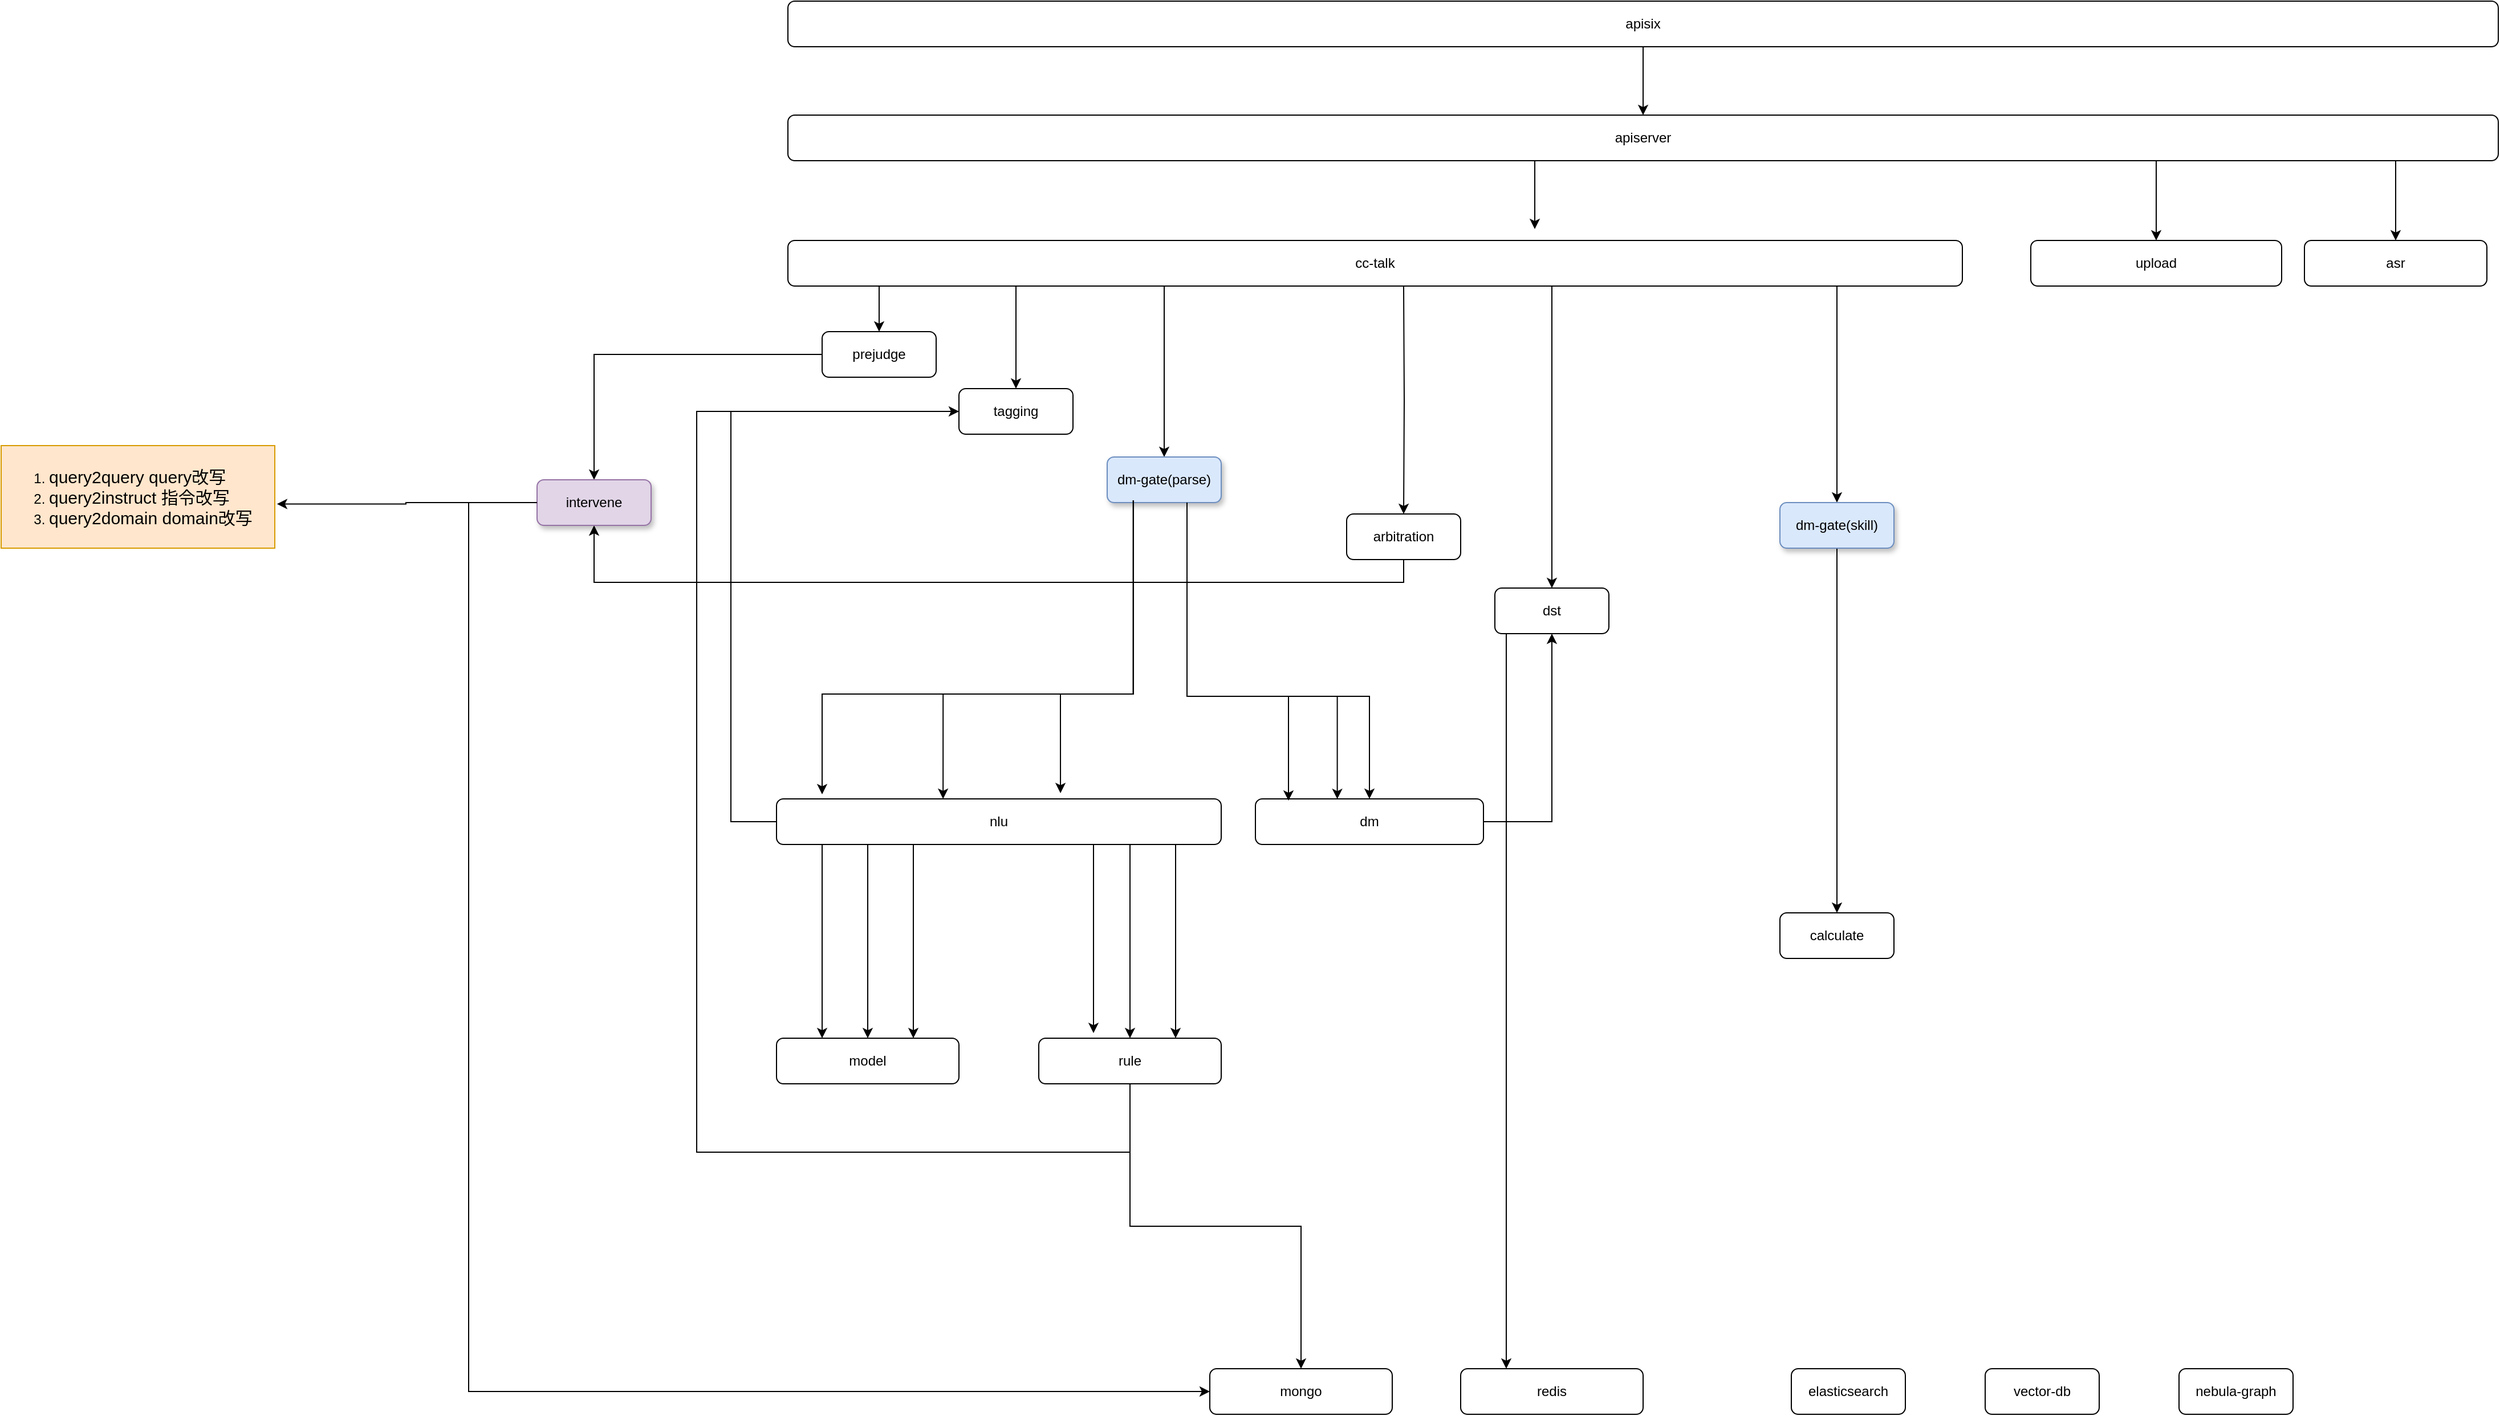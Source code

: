 <mxfile version="24.2.2" type="github">
  <diagram name="第 1 页" id="iETWQEZDQmNM6iryeSqC">
    <mxGraphModel dx="2738" dy="1208" grid="1" gridSize="10" guides="1" tooltips="1" connect="1" arrows="1" fold="1" page="1" pageScale="1" pageWidth="827" pageHeight="1169" math="0" shadow="0">
      <root>
        <mxCell id="0" />
        <mxCell id="1" parent="0" />
        <mxCell id="LccmeJerp7SuD0C8KK6X-52" style="edgeStyle=orthogonalEdgeStyle;rounded=0;orthogonalLoop=1;jettySize=auto;html=1;" parent="1" source="LccmeJerp7SuD0C8KK6X-1" edge="1">
          <mxGeometry relative="1" as="geometry">
            <mxPoint x="665" y="230" as="targetPoint" />
            <Array as="points">
              <mxPoint x="665" y="190" />
              <mxPoint x="665" y="190" />
            </Array>
          </mxGeometry>
        </mxCell>
        <mxCell id="LccmeJerp7SuD0C8KK6X-60" style="edgeStyle=orthogonalEdgeStyle;rounded=0;orthogonalLoop=1;jettySize=auto;html=1;entryX=0.5;entryY=0;entryDx=0;entryDy=0;" parent="1" source="LccmeJerp7SuD0C8KK6X-1" target="LccmeJerp7SuD0C8KK6X-4" edge="1">
          <mxGeometry relative="1" as="geometry">
            <Array as="points">
              <mxPoint x="1210" y="190" />
              <mxPoint x="1210" y="190" />
            </Array>
          </mxGeometry>
        </mxCell>
        <mxCell id="LccmeJerp7SuD0C8KK6X-62" style="edgeStyle=orthogonalEdgeStyle;rounded=0;orthogonalLoop=1;jettySize=auto;html=1;entryX=0.5;entryY=0;entryDx=0;entryDy=0;" parent="1" source="LccmeJerp7SuD0C8KK6X-1" target="LccmeJerp7SuD0C8KK6X-61" edge="1">
          <mxGeometry relative="1" as="geometry">
            <Array as="points">
              <mxPoint x="1420" y="190" />
              <mxPoint x="1420" y="190" />
            </Array>
          </mxGeometry>
        </mxCell>
        <mxCell id="LccmeJerp7SuD0C8KK6X-1" value="apiserver" style="rounded=1;whiteSpace=wrap;html=1;" parent="1" vertex="1">
          <mxGeometry x="10" y="130" width="1500" height="40" as="geometry" />
        </mxCell>
        <mxCell id="LccmeJerp7SuD0C8KK6X-51" style="edgeStyle=orthogonalEdgeStyle;rounded=0;orthogonalLoop=1;jettySize=auto;html=1;entryX=0.5;entryY=0;entryDx=0;entryDy=0;" parent="1" source="LccmeJerp7SuD0C8KK6X-2" target="LccmeJerp7SuD0C8KK6X-1" edge="1">
          <mxGeometry relative="1" as="geometry" />
        </mxCell>
        <mxCell id="LccmeJerp7SuD0C8KK6X-2" value="apisix" style="rounded=1;whiteSpace=wrap;html=1;" parent="1" vertex="1">
          <mxGeometry x="10" y="30" width="1500" height="40" as="geometry" />
        </mxCell>
        <mxCell id="LccmeJerp7SuD0C8KK6X-19" style="edgeStyle=orthogonalEdgeStyle;rounded=0;orthogonalLoop=1;jettySize=auto;html=1;entryX=0.5;entryY=0;entryDx=0;entryDy=0;exitX=0.073;exitY=1;exitDx=0;exitDy=0;exitPerimeter=0;" parent="1" source="LccmeJerp7SuD0C8KK6X-3" target="LccmeJerp7SuD0C8KK6X-5" edge="1">
          <mxGeometry relative="1" as="geometry">
            <Array as="points">
              <mxPoint x="90" y="280" />
            </Array>
          </mxGeometry>
        </mxCell>
        <mxCell id="LccmeJerp7SuD0C8KK6X-20" style="edgeStyle=orthogonalEdgeStyle;rounded=0;orthogonalLoop=1;jettySize=auto;html=1;entryX=0.5;entryY=0;entryDx=0;entryDy=0;" parent="1" source="LccmeJerp7SuD0C8KK6X-3" target="LccmeJerp7SuD0C8KK6X-6" edge="1">
          <mxGeometry relative="1" as="geometry">
            <Array as="points">
              <mxPoint x="340" y="400" />
              <mxPoint x="340" y="400" />
            </Array>
          </mxGeometry>
        </mxCell>
        <mxCell id="LccmeJerp7SuD0C8KK6X-25" style="edgeStyle=orthogonalEdgeStyle;rounded=0;orthogonalLoop=1;jettySize=auto;html=1;entryX=0.5;entryY=0;entryDx=0;entryDy=0;" parent="1" target="LccmeJerp7SuD0C8KK6X-23" edge="1">
          <mxGeometry relative="1" as="geometry">
            <mxPoint x="930" y="280" as="sourcePoint" />
            <Array as="points">
              <mxPoint x="930" y="320" />
              <mxPoint x="930" y="320" />
            </Array>
          </mxGeometry>
        </mxCell>
        <mxCell id="LccmeJerp7SuD0C8KK6X-31" style="edgeStyle=orthogonalEdgeStyle;rounded=0;orthogonalLoop=1;jettySize=auto;html=1;entryX=0.5;entryY=0;entryDx=0;entryDy=0;" parent="1" source="LccmeJerp7SuD0C8KK6X-3" target="LccmeJerp7SuD0C8KK6X-30" edge="1">
          <mxGeometry relative="1" as="geometry">
            <Array as="points">
              <mxPoint x="210" y="310" />
              <mxPoint x="210" y="310" />
            </Array>
          </mxGeometry>
        </mxCell>
        <mxCell id="LccmeJerp7SuD0C8KK6X-48" style="edgeStyle=orthogonalEdgeStyle;rounded=0;orthogonalLoop=1;jettySize=auto;html=1;entryX=0.5;entryY=0;entryDx=0;entryDy=0;" parent="1" source="LccmeJerp7SuD0C8KK6X-3" target="LccmeJerp7SuD0C8KK6X-8" edge="1">
          <mxGeometry relative="1" as="geometry">
            <Array as="points">
              <mxPoint x="680" y="340" />
              <mxPoint x="680" y="340" />
            </Array>
          </mxGeometry>
        </mxCell>
        <mxCell id="LccmeJerp7SuD0C8KK6X-49" style="edgeStyle=orthogonalEdgeStyle;rounded=0;orthogonalLoop=1;jettySize=auto;html=1;entryX=0.5;entryY=0;entryDx=0;entryDy=0;" parent="1" target="LccmeJerp7SuD0C8KK6X-7" edge="1">
          <mxGeometry relative="1" as="geometry">
            <mxPoint x="550" y="280" as="sourcePoint" />
          </mxGeometry>
        </mxCell>
        <mxCell id="LccmeJerp7SuD0C8KK6X-3" value="cc-talk" style="rounded=1;whiteSpace=wrap;html=1;" parent="1" vertex="1">
          <mxGeometry x="10" y="240" width="1030" height="40" as="geometry" />
        </mxCell>
        <mxCell id="LccmeJerp7SuD0C8KK6X-4" value="upload" style="rounded=1;whiteSpace=wrap;html=1;" parent="1" vertex="1">
          <mxGeometry x="1100" y="240" width="220" height="40" as="geometry" />
        </mxCell>
        <mxCell id="LccmeJerp7SuD0C8KK6X-54" style="edgeStyle=orthogonalEdgeStyle;rounded=0;orthogonalLoop=1;jettySize=auto;html=1;entryX=0.5;entryY=0;entryDx=0;entryDy=0;" parent="1" source="LccmeJerp7SuD0C8KK6X-5" target="LccmeJerp7SuD0C8KK6X-53" edge="1">
          <mxGeometry relative="1" as="geometry" />
        </mxCell>
        <mxCell id="LccmeJerp7SuD0C8KK6X-5" value="prejudge" style="rounded=1;whiteSpace=wrap;html=1;" parent="1" vertex="1">
          <mxGeometry x="40" y="320" width="100" height="40" as="geometry" />
        </mxCell>
        <mxCell id="LccmeJerp7SuD0C8KK6X-59" style="edgeStyle=orthogonalEdgeStyle;rounded=0;orthogonalLoop=1;jettySize=auto;html=1;entryX=0.5;entryY=0;entryDx=0;entryDy=0;" parent="1" source="LccmeJerp7SuD0C8KK6X-6" target="LccmeJerp7SuD0C8KK6X-17" edge="1">
          <mxGeometry relative="1" as="geometry">
            <Array as="points">
              <mxPoint x="360" y="640" />
              <mxPoint x="520" y="640" />
            </Array>
          </mxGeometry>
        </mxCell>
        <mxCell id="LccmeJerp7SuD0C8KK6X-6" value="dm-gate(parse)" style="rounded=1;whiteSpace=wrap;html=1;fillColor=#dae8fc;strokeColor=#6c8ebf;shadow=1;glass=0;" parent="1" vertex="1">
          <mxGeometry x="290" y="430" width="100" height="40" as="geometry" />
        </mxCell>
        <mxCell id="LccmeJerp7SuD0C8KK6X-55" style="edgeStyle=orthogonalEdgeStyle;rounded=0;orthogonalLoop=1;jettySize=auto;html=1;entryX=0.5;entryY=1;entryDx=0;entryDy=0;" parent="1" source="LccmeJerp7SuD0C8KK6X-7" target="LccmeJerp7SuD0C8KK6X-53" edge="1">
          <mxGeometry relative="1" as="geometry">
            <Array as="points">
              <mxPoint x="550" y="540" />
              <mxPoint x="-160" y="540" />
            </Array>
          </mxGeometry>
        </mxCell>
        <mxCell id="LccmeJerp7SuD0C8KK6X-7" value="arbitration" style="rounded=1;whiteSpace=wrap;html=1;" parent="1" vertex="1">
          <mxGeometry x="500" y="480" width="100" height="40" as="geometry" />
        </mxCell>
        <mxCell id="LccmeJerp7SuD0C8KK6X-46" style="edgeStyle=orthogonalEdgeStyle;rounded=0;orthogonalLoop=1;jettySize=auto;html=1;entryX=0.25;entryY=0;entryDx=0;entryDy=0;" parent="1" source="LccmeJerp7SuD0C8KK6X-8" target="LccmeJerp7SuD0C8KK6X-44" edge="1">
          <mxGeometry relative="1" as="geometry">
            <Array as="points">
              <mxPoint x="640" y="770" />
              <mxPoint x="640" y="770" />
            </Array>
          </mxGeometry>
        </mxCell>
        <mxCell id="LccmeJerp7SuD0C8KK6X-8" value="dst" style="rounded=1;whiteSpace=wrap;html=1;" parent="1" vertex="1">
          <mxGeometry x="630" y="545" width="100" height="40" as="geometry" />
        </mxCell>
        <mxCell id="LccmeJerp7SuD0C8KK6X-32" style="edgeStyle=orthogonalEdgeStyle;rounded=0;orthogonalLoop=1;jettySize=auto;html=1;entryX=0.25;entryY=0;entryDx=0;entryDy=0;" parent="1" source="LccmeJerp7SuD0C8KK6X-9" target="LccmeJerp7SuD0C8KK6X-28" edge="1">
          <mxGeometry relative="1" as="geometry">
            <Array as="points">
              <mxPoint x="40" y="810" />
              <mxPoint x="40" y="810" />
            </Array>
          </mxGeometry>
        </mxCell>
        <mxCell id="LccmeJerp7SuD0C8KK6X-33" style="edgeStyle=orthogonalEdgeStyle;rounded=0;orthogonalLoop=1;jettySize=auto;html=1;entryX=0.5;entryY=0;entryDx=0;entryDy=0;" parent="1" source="LccmeJerp7SuD0C8KK6X-9" target="LccmeJerp7SuD0C8KK6X-28" edge="1">
          <mxGeometry relative="1" as="geometry">
            <Array as="points">
              <mxPoint x="80" y="820" />
              <mxPoint x="80" y="820" />
            </Array>
          </mxGeometry>
        </mxCell>
        <mxCell id="LccmeJerp7SuD0C8KK6X-34" style="edgeStyle=orthogonalEdgeStyle;rounded=0;orthogonalLoop=1;jettySize=auto;html=1;entryX=0.75;entryY=0;entryDx=0;entryDy=0;" parent="1" source="LccmeJerp7SuD0C8KK6X-9" target="LccmeJerp7SuD0C8KK6X-28" edge="1">
          <mxGeometry relative="1" as="geometry">
            <Array as="points">
              <mxPoint x="120" y="810" />
              <mxPoint x="120" y="810" />
            </Array>
          </mxGeometry>
        </mxCell>
        <mxCell id="LccmeJerp7SuD0C8KK6X-36" style="edgeStyle=orthogonalEdgeStyle;rounded=0;orthogonalLoop=1;jettySize=auto;html=1;entryX=0.5;entryY=0;entryDx=0;entryDy=0;" parent="1" source="LccmeJerp7SuD0C8KK6X-9" target="LccmeJerp7SuD0C8KK6X-29" edge="1">
          <mxGeometry relative="1" as="geometry">
            <Array as="points">
              <mxPoint x="310" y="810" />
              <mxPoint x="310" y="810" />
            </Array>
          </mxGeometry>
        </mxCell>
        <mxCell id="LccmeJerp7SuD0C8KK6X-37" style="edgeStyle=orthogonalEdgeStyle;rounded=0;orthogonalLoop=1;jettySize=auto;html=1;entryX=0.75;entryY=0;entryDx=0;entryDy=0;" parent="1" source="LccmeJerp7SuD0C8KK6X-9" target="LccmeJerp7SuD0C8KK6X-29" edge="1">
          <mxGeometry relative="1" as="geometry">
            <Array as="points">
              <mxPoint x="350" y="820" />
              <mxPoint x="350" y="820" />
            </Array>
          </mxGeometry>
        </mxCell>
        <mxCell id="LccmeJerp7SuD0C8KK6X-39" style="edgeStyle=orthogonalEdgeStyle;rounded=0;orthogonalLoop=1;jettySize=auto;html=1;entryX=0.5;entryY=1;entryDx=0;entryDy=0;" parent="1" source="LccmeJerp7SuD0C8KK6X-9" target="LccmeJerp7SuD0C8KK6X-30" edge="1">
          <mxGeometry relative="1" as="geometry">
            <Array as="points">
              <mxPoint x="-40" y="750" />
              <mxPoint x="-40" y="390" />
              <mxPoint x="210" y="390" />
            </Array>
          </mxGeometry>
        </mxCell>
        <mxCell id="LccmeJerp7SuD0C8KK6X-9" value="nlu" style="rounded=1;whiteSpace=wrap;html=1;" parent="1" vertex="1">
          <mxGeometry y="730" width="390" height="40" as="geometry" />
        </mxCell>
        <mxCell id="LccmeJerp7SuD0C8KK6X-10" style="edgeStyle=orthogonalEdgeStyle;rounded=0;orthogonalLoop=1;jettySize=auto;html=1;entryX=0.444;entryY=0.05;entryDx=0;entryDy=0;entryPerimeter=0;" parent="1" edge="1">
          <mxGeometry relative="1" as="geometry">
            <mxPoint x="312.92" y="468" as="sourcePoint" />
            <mxPoint x="146.08" y="730" as="targetPoint" />
            <Array as="points">
              <mxPoint x="312.92" y="638" />
              <mxPoint x="145.92" y="638" />
            </Array>
          </mxGeometry>
        </mxCell>
        <mxCell id="LccmeJerp7SuD0C8KK6X-15" style="edgeStyle=orthogonalEdgeStyle;rounded=0;orthogonalLoop=1;jettySize=auto;html=1;entryX=0.172;entryY=-0.05;entryDx=0;entryDy=0;entryPerimeter=0;" parent="1" edge="1">
          <mxGeometry relative="1" as="geometry">
            <mxPoint x="312.92" y="468" as="sourcePoint" />
            <mxPoint x="40.0" y="726.0" as="targetPoint" />
            <Array as="points">
              <mxPoint x="312.92" y="638" />
              <mxPoint x="39.92" y="638" />
            </Array>
          </mxGeometry>
        </mxCell>
        <mxCell id="LccmeJerp7SuD0C8KK6X-16" style="edgeStyle=orthogonalEdgeStyle;rounded=0;orthogonalLoop=1;jettySize=auto;html=1;entryX=0.708;entryY=-0.075;entryDx=0;entryDy=0;entryPerimeter=0;" parent="1" edge="1">
          <mxGeometry relative="1" as="geometry">
            <mxPoint x="312.92" y="468" as="sourcePoint" />
            <mxPoint x="249.04" y="725" as="targetPoint" />
            <Array as="points">
              <mxPoint x="312.92" y="638" />
              <mxPoint x="248.92" y="638" />
            </Array>
          </mxGeometry>
        </mxCell>
        <mxCell id="LccmeJerp7SuD0C8KK6X-40" style="edgeStyle=orthogonalEdgeStyle;rounded=0;orthogonalLoop=1;jettySize=auto;html=1;entryX=0.5;entryY=1;entryDx=0;entryDy=0;" parent="1" source="LccmeJerp7SuD0C8KK6X-17" target="LccmeJerp7SuD0C8KK6X-8" edge="1">
          <mxGeometry relative="1" as="geometry" />
        </mxCell>
        <mxCell id="LccmeJerp7SuD0C8KK6X-17" value="dm" style="rounded=1;whiteSpace=wrap;html=1;" parent="1" vertex="1">
          <mxGeometry x="420" y="730" width="200" height="40" as="geometry" />
        </mxCell>
        <mxCell id="LccmeJerp7SuD0C8KK6X-27" style="edgeStyle=orthogonalEdgeStyle;rounded=0;orthogonalLoop=1;jettySize=auto;html=1;" parent="1" source="LccmeJerp7SuD0C8KK6X-23" target="LccmeJerp7SuD0C8KK6X-26" edge="1">
          <mxGeometry relative="1" as="geometry" />
        </mxCell>
        <mxCell id="LccmeJerp7SuD0C8KK6X-23" value="dm-gate(skill)" style="rounded=1;whiteSpace=wrap;html=1;shadow=1;fillColor=#dae8fc;strokeColor=#6c8ebf;" parent="1" vertex="1">
          <mxGeometry x="880" y="470" width="100" height="40" as="geometry" />
        </mxCell>
        <mxCell id="LccmeJerp7SuD0C8KK6X-26" value="calculate" style="rounded=1;whiteSpace=wrap;html=1;" parent="1" vertex="1">
          <mxGeometry x="880" y="830" width="100" height="40" as="geometry" />
        </mxCell>
        <mxCell id="LccmeJerp7SuD0C8KK6X-28" value="model" style="rounded=1;whiteSpace=wrap;html=1;" parent="1" vertex="1">
          <mxGeometry y="940" width="160" height="40" as="geometry" />
        </mxCell>
        <mxCell id="LccmeJerp7SuD0C8KK6X-38" style="edgeStyle=orthogonalEdgeStyle;rounded=0;orthogonalLoop=1;jettySize=auto;html=1;entryX=0;entryY=0.5;entryDx=0;entryDy=0;" parent="1" source="LccmeJerp7SuD0C8KK6X-29" target="LccmeJerp7SuD0C8KK6X-30" edge="1">
          <mxGeometry relative="1" as="geometry">
            <Array as="points">
              <mxPoint x="310" y="1040" />
              <mxPoint x="-70" y="1040" />
              <mxPoint x="-70" y="390" />
            </Array>
          </mxGeometry>
        </mxCell>
        <mxCell id="LccmeJerp7SuD0C8KK6X-43" style="edgeStyle=orthogonalEdgeStyle;rounded=0;orthogonalLoop=1;jettySize=auto;html=1;entryX=0.5;entryY=0;entryDx=0;entryDy=0;" parent="1" source="LccmeJerp7SuD0C8KK6X-29" target="LccmeJerp7SuD0C8KK6X-41" edge="1">
          <mxGeometry relative="1" as="geometry" />
        </mxCell>
        <mxCell id="LccmeJerp7SuD0C8KK6X-29" value="rule" style="rounded=1;whiteSpace=wrap;html=1;" parent="1" vertex="1">
          <mxGeometry x="230" y="940" width="160" height="40" as="geometry" />
        </mxCell>
        <mxCell id="LccmeJerp7SuD0C8KK6X-30" value="tagging" style="rounded=1;whiteSpace=wrap;html=1;" parent="1" vertex="1">
          <mxGeometry x="160" y="370" width="100" height="40" as="geometry" />
        </mxCell>
        <mxCell id="LccmeJerp7SuD0C8KK6X-35" style="edgeStyle=orthogonalEdgeStyle;rounded=0;orthogonalLoop=1;jettySize=auto;html=1;entryX=0.3;entryY=-0.112;entryDx=0;entryDy=0;entryPerimeter=0;" parent="1" source="LccmeJerp7SuD0C8KK6X-9" target="LccmeJerp7SuD0C8KK6X-29" edge="1">
          <mxGeometry relative="1" as="geometry">
            <Array as="points">
              <mxPoint x="278" y="820" />
              <mxPoint x="278" y="820" />
            </Array>
          </mxGeometry>
        </mxCell>
        <mxCell id="LccmeJerp7SuD0C8KK6X-41" value="mongo" style="rounded=1;whiteSpace=wrap;html=1;" parent="1" vertex="1">
          <mxGeometry x="380" y="1230" width="160" height="40" as="geometry" />
        </mxCell>
        <mxCell id="LccmeJerp7SuD0C8KK6X-44" value="redis" style="rounded=1;whiteSpace=wrap;html=1;" parent="1" vertex="1">
          <mxGeometry x="600" y="1230" width="160" height="40" as="geometry" />
        </mxCell>
        <mxCell id="LccmeJerp7SuD0C8KK6X-56" style="edgeStyle=orthogonalEdgeStyle;rounded=0;orthogonalLoop=1;jettySize=auto;html=1;entryX=0;entryY=0.5;entryDx=0;entryDy=0;" parent="1" source="LccmeJerp7SuD0C8KK6X-53" target="LccmeJerp7SuD0C8KK6X-41" edge="1">
          <mxGeometry relative="1" as="geometry">
            <Array as="points">
              <mxPoint x="-270" y="470" />
              <mxPoint x="-270" y="1250" />
            </Array>
          </mxGeometry>
        </mxCell>
        <mxCell id="LccmeJerp7SuD0C8KK6X-53" value="intervene" style="rounded=1;whiteSpace=wrap;html=1;fillColor=#e1d5e7;strokeColor=#9673a6;shadow=1;" parent="1" vertex="1">
          <mxGeometry x="-210" y="450" width="100" height="40" as="geometry" />
        </mxCell>
        <mxCell id="LccmeJerp7SuD0C8KK6X-57" style="edgeStyle=orthogonalEdgeStyle;rounded=0;orthogonalLoop=1;jettySize=auto;html=1;entryX=0.145;entryY=0.039;entryDx=0;entryDy=0;entryPerimeter=0;" parent="1" source="LccmeJerp7SuD0C8KK6X-6" target="LccmeJerp7SuD0C8KK6X-17" edge="1">
          <mxGeometry relative="1" as="geometry">
            <Array as="points">
              <mxPoint x="360" y="640" />
              <mxPoint x="449" y="640" />
            </Array>
          </mxGeometry>
        </mxCell>
        <mxCell id="LccmeJerp7SuD0C8KK6X-58" style="edgeStyle=orthogonalEdgeStyle;rounded=0;orthogonalLoop=1;jettySize=auto;html=1;entryX=0.359;entryY=0.004;entryDx=0;entryDy=0;entryPerimeter=0;" parent="1" source="LccmeJerp7SuD0C8KK6X-6" target="LccmeJerp7SuD0C8KK6X-17" edge="1">
          <mxGeometry relative="1" as="geometry">
            <Array as="points">
              <mxPoint x="360" y="640" />
              <mxPoint x="492" y="640" />
            </Array>
          </mxGeometry>
        </mxCell>
        <mxCell id="LccmeJerp7SuD0C8KK6X-61" value="asr" style="rounded=1;whiteSpace=wrap;html=1;" parent="1" vertex="1">
          <mxGeometry x="1340" y="240" width="160" height="40" as="geometry" />
        </mxCell>
        <mxCell id="g-gMrTrJFc-1XK-dAlaw-1" value="nebula-graph" style="rounded=1;whiteSpace=wrap;html=1;" vertex="1" parent="1">
          <mxGeometry x="1230" y="1230" width="100" height="40" as="geometry" />
        </mxCell>
        <mxCell id="g-gMrTrJFc-1XK-dAlaw-2" value="vector-db" style="rounded=1;whiteSpace=wrap;html=1;" vertex="1" parent="1">
          <mxGeometry x="1060" y="1230" width="100" height="40" as="geometry" />
        </mxCell>
        <mxCell id="g-gMrTrJFc-1XK-dAlaw-3" value="elasticsearch" style="rounded=1;whiteSpace=wrap;html=1;" vertex="1" parent="1">
          <mxGeometry x="890" y="1230" width="100" height="40" as="geometry" />
        </mxCell>
        <mxCell id="g-gMrTrJFc-1XK-dAlaw-4" value="&lt;ol&gt;&lt;li&gt;&lt;font style=&quot;font-size: 15px;&quot;&gt;query2query query改写&lt;/font&gt;&lt;/li&gt;&lt;li&gt;&lt;font style=&quot;font-size: 15px;&quot;&gt;query2instruct 指令改写&lt;/font&gt;&lt;/li&gt;&lt;li&gt;&lt;font style=&quot;font-size: 15px;&quot;&gt;query2domain domain改写&lt;/font&gt;&lt;/li&gt;&lt;/ol&gt;" style="text;html=1;align=left;verticalAlign=middle;resizable=0;points=[];autosize=1;strokeColor=#d79b00;fillColor=#ffe6cc;" vertex="1" parent="1">
          <mxGeometry x="-680" y="420" width="240" height="90" as="geometry" />
        </mxCell>
        <mxCell id="g-gMrTrJFc-1XK-dAlaw-5" style="edgeStyle=orthogonalEdgeStyle;rounded=0;orthogonalLoop=1;jettySize=auto;html=1;entryX=1.008;entryY=0.569;entryDx=0;entryDy=0;entryPerimeter=0;" edge="1" parent="1" source="LccmeJerp7SuD0C8KK6X-53" target="g-gMrTrJFc-1XK-dAlaw-4">
          <mxGeometry relative="1" as="geometry" />
        </mxCell>
      </root>
    </mxGraphModel>
  </diagram>
</mxfile>
